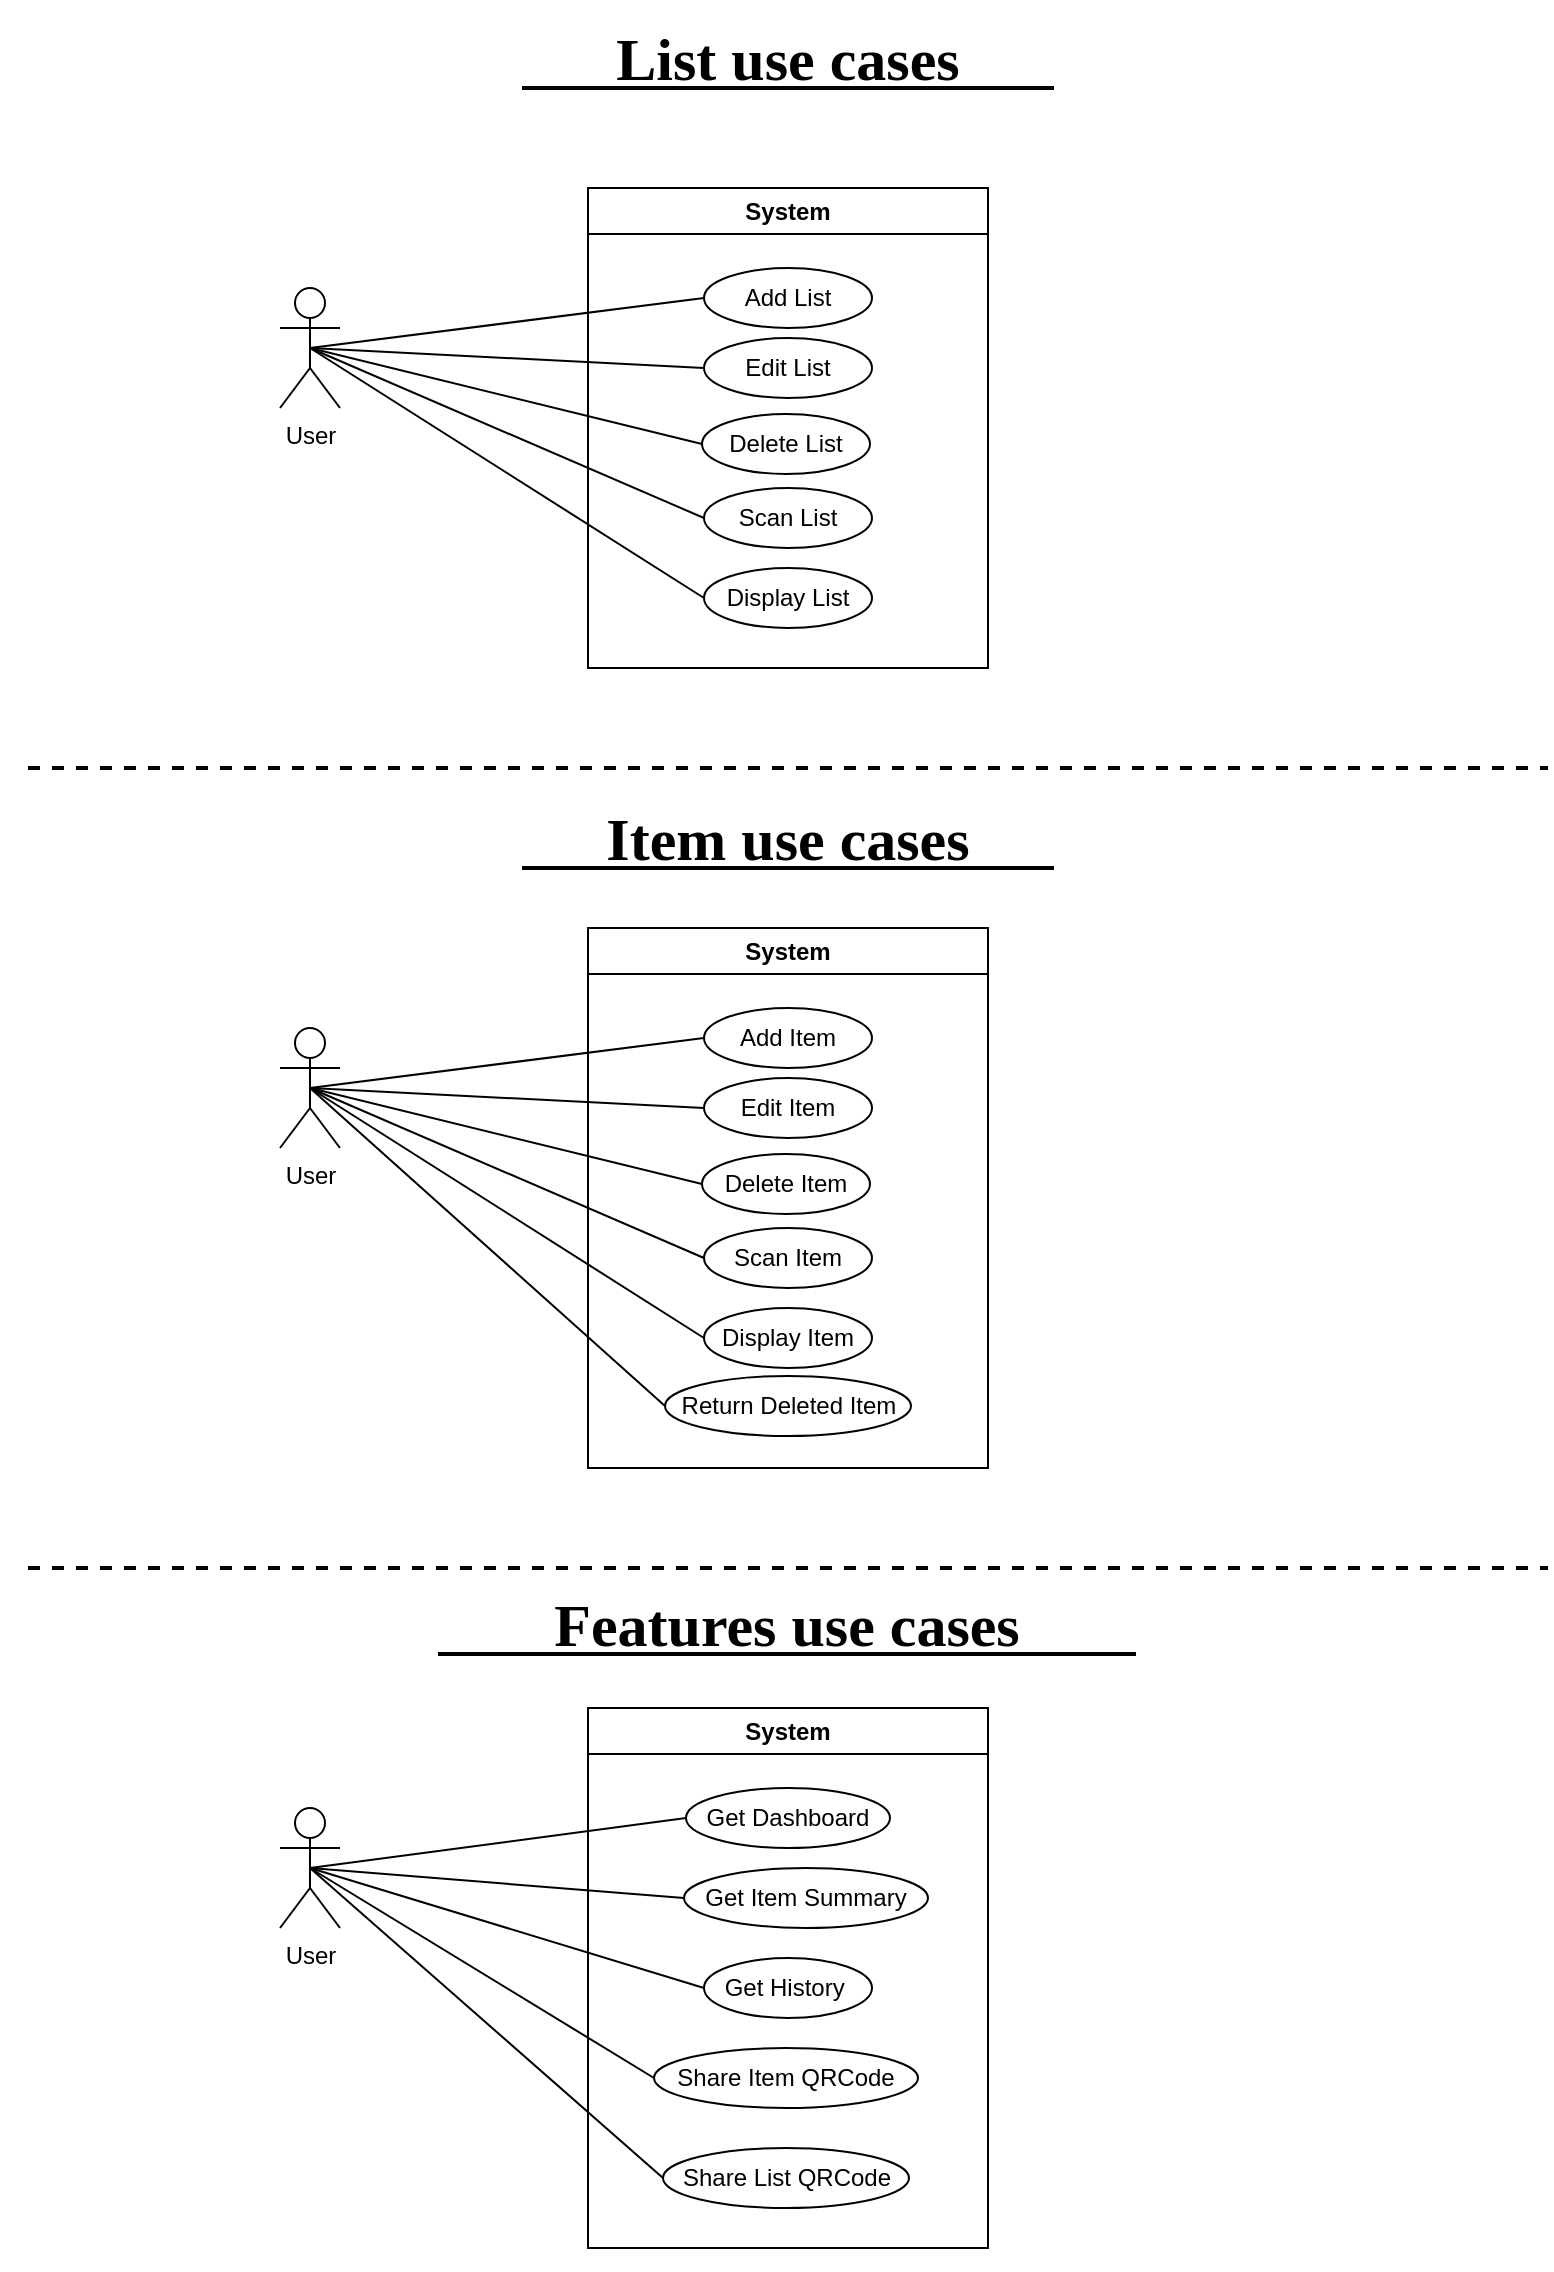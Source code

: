 <mxfile version="26.0.16">
  <diagram name="Page-1" id="49eF8uJLG_pSf2Ay2DIn">
    <mxGraphModel dx="2271" dy="1422" grid="1" gridSize="10" guides="1" tooltips="1" connect="1" arrows="1" fold="1" page="1" pageScale="1" pageWidth="827" pageHeight="1169" math="0" shadow="0">
      <root>
        <mxCell id="0" />
        <mxCell id="1" parent="0" />
        <mxCell id="8vj2ocZiXbvmfxnJufnY-4" value="" style="swimlane;startSize=0;strokeColor=none;fillColor=#FFFFFF;" vertex="1" parent="1">
          <mxGeometry x="20" y="15" width="774" height="1135" as="geometry" />
        </mxCell>
        <mxCell id="8vj2ocZiXbvmfxnJufnY-3" value="" style="group" vertex="1" connectable="0" parent="8vj2ocZiXbvmfxnJufnY-4">
          <mxGeometry x="14" y="14" width="760" height="1110" as="geometry" />
        </mxCell>
        <mxCell id="3AzIlzbDDk-I7jiZGV_C-35" value="System" style="swimlane;whiteSpace=wrap;html=1;" parent="8vj2ocZiXbvmfxnJufnY-3" vertex="1">
          <mxGeometry x="280" y="840" width="200" height="270" as="geometry" />
        </mxCell>
        <mxCell id="3AzIlzbDDk-I7jiZGV_C-36" value="Get Dashboard" style="ellipse;whiteSpace=wrap;html=1;" parent="3AzIlzbDDk-I7jiZGV_C-35" vertex="1">
          <mxGeometry x="49" y="40" width="102" height="30" as="geometry" />
        </mxCell>
        <mxCell id="3AzIlzbDDk-I7jiZGV_C-37" value="Get Item Summary" style="ellipse;whiteSpace=wrap;html=1;" parent="3AzIlzbDDk-I7jiZGV_C-35" vertex="1">
          <mxGeometry x="48" y="80" width="122" height="30" as="geometry" />
        </mxCell>
        <mxCell id="3AzIlzbDDk-I7jiZGV_C-38" value="Get History&amp;nbsp;" style="ellipse;whiteSpace=wrap;html=1;" parent="3AzIlzbDDk-I7jiZGV_C-35" vertex="1">
          <mxGeometry x="58" y="125" width="84" height="30" as="geometry" />
        </mxCell>
        <mxCell id="3AzIlzbDDk-I7jiZGV_C-39" value="Share Item QRCode" style="ellipse;whiteSpace=wrap;html=1;" parent="3AzIlzbDDk-I7jiZGV_C-35" vertex="1">
          <mxGeometry x="33" y="170" width="132" height="30" as="geometry" />
        </mxCell>
        <mxCell id="3AzIlzbDDk-I7jiZGV_C-41" value="Share List QRCode" style="ellipse;whiteSpace=wrap;html=1;" parent="3AzIlzbDDk-I7jiZGV_C-35" vertex="1">
          <mxGeometry x="37.5" y="220" width="123" height="30" as="geometry" />
        </mxCell>
        <mxCell id="3AzIlzbDDk-I7jiZGV_C-42" style="rounded=0;orthogonalLoop=1;jettySize=auto;html=1;exitX=0.5;exitY=0.5;exitDx=0;exitDy=0;exitPerimeter=0;entryX=0;entryY=0.5;entryDx=0;entryDy=0;endArrow=none;startFill=0;" parent="8vj2ocZiXbvmfxnJufnY-3" source="3AzIlzbDDk-I7jiZGV_C-48" target="3AzIlzbDDk-I7jiZGV_C-36" edge="1">
          <mxGeometry relative="1" as="geometry" />
        </mxCell>
        <mxCell id="3AzIlzbDDk-I7jiZGV_C-43" style="rounded=0;orthogonalLoop=1;jettySize=auto;html=1;exitX=0.5;exitY=0.5;exitDx=0;exitDy=0;exitPerimeter=0;entryX=0;entryY=0.5;entryDx=0;entryDy=0;endArrow=none;startFill=0;" parent="8vj2ocZiXbvmfxnJufnY-3" source="3AzIlzbDDk-I7jiZGV_C-48" target="3AzIlzbDDk-I7jiZGV_C-37" edge="1">
          <mxGeometry relative="1" as="geometry" />
        </mxCell>
        <mxCell id="3AzIlzbDDk-I7jiZGV_C-44" style="edgeStyle=none;shape=connector;rounded=0;orthogonalLoop=1;jettySize=auto;html=1;exitX=0.5;exitY=0.5;exitDx=0;exitDy=0;exitPerimeter=0;entryX=0;entryY=0.5;entryDx=0;entryDy=0;strokeColor=default;align=center;verticalAlign=middle;fontFamily=Helvetica;fontSize=11;fontColor=default;labelBackgroundColor=default;startFill=0;endArrow=none;" parent="8vj2ocZiXbvmfxnJufnY-3" source="3AzIlzbDDk-I7jiZGV_C-48" target="3AzIlzbDDk-I7jiZGV_C-38" edge="1">
          <mxGeometry relative="1" as="geometry" />
        </mxCell>
        <mxCell id="3AzIlzbDDk-I7jiZGV_C-45" style="edgeStyle=none;shape=connector;rounded=0;orthogonalLoop=1;jettySize=auto;html=1;exitX=0.5;exitY=0.5;exitDx=0;exitDy=0;exitPerimeter=0;entryX=0;entryY=0.5;entryDx=0;entryDy=0;strokeColor=default;align=center;verticalAlign=middle;fontFamily=Helvetica;fontSize=11;fontColor=default;labelBackgroundColor=default;startFill=0;endArrow=none;" parent="8vj2ocZiXbvmfxnJufnY-3" source="3AzIlzbDDk-I7jiZGV_C-48" target="3AzIlzbDDk-I7jiZGV_C-39" edge="1">
          <mxGeometry relative="1" as="geometry" />
        </mxCell>
        <mxCell id="3AzIlzbDDk-I7jiZGV_C-47" style="edgeStyle=none;shape=connector;rounded=0;orthogonalLoop=1;jettySize=auto;html=1;exitX=0.5;exitY=0.5;exitDx=0;exitDy=0;exitPerimeter=0;entryX=0;entryY=0.5;entryDx=0;entryDy=0;strokeColor=default;align=center;verticalAlign=middle;fontFamily=Helvetica;fontSize=11;fontColor=default;labelBackgroundColor=default;startFill=0;endArrow=none;" parent="8vj2ocZiXbvmfxnJufnY-3" source="3AzIlzbDDk-I7jiZGV_C-48" target="3AzIlzbDDk-I7jiZGV_C-41" edge="1">
          <mxGeometry relative="1" as="geometry" />
        </mxCell>
        <mxCell id="3AzIlzbDDk-I7jiZGV_C-1" value="System" style="swimlane;whiteSpace=wrap;html=1;" parent="8vj2ocZiXbvmfxnJufnY-3" vertex="1">
          <mxGeometry x="280" y="80" width="200" height="240" as="geometry" />
        </mxCell>
        <mxCell id="3AzIlzbDDk-I7jiZGV_C-4" value="Add List" style="ellipse;whiteSpace=wrap;html=1;" parent="3AzIlzbDDk-I7jiZGV_C-1" vertex="1">
          <mxGeometry x="58" y="40" width="84" height="30" as="geometry" />
        </mxCell>
        <mxCell id="3AzIlzbDDk-I7jiZGV_C-8" value="Edit List" style="ellipse;whiteSpace=wrap;html=1;" parent="3AzIlzbDDk-I7jiZGV_C-1" vertex="1">
          <mxGeometry x="58" y="75" width="84" height="30" as="geometry" />
        </mxCell>
        <mxCell id="3AzIlzbDDk-I7jiZGV_C-9" value="Delete List" style="ellipse;whiteSpace=wrap;html=1;" parent="3AzIlzbDDk-I7jiZGV_C-1" vertex="1">
          <mxGeometry x="57" y="113" width="84" height="30" as="geometry" />
        </mxCell>
        <mxCell id="3AzIlzbDDk-I7jiZGV_C-12" value="Scan List" style="ellipse;whiteSpace=wrap;html=1;" parent="3AzIlzbDDk-I7jiZGV_C-1" vertex="1">
          <mxGeometry x="58" y="150" width="84" height="30" as="geometry" />
        </mxCell>
        <mxCell id="3AzIlzbDDk-I7jiZGV_C-14" value="Display List" style="ellipse;whiteSpace=wrap;html=1;" parent="3AzIlzbDDk-I7jiZGV_C-1" vertex="1">
          <mxGeometry x="58" y="190" width="84" height="30" as="geometry" />
        </mxCell>
        <mxCell id="3AzIlzbDDk-I7jiZGV_C-7" style="rounded=0;orthogonalLoop=1;jettySize=auto;html=1;exitX=0.5;exitY=0.5;exitDx=0;exitDy=0;exitPerimeter=0;entryX=0;entryY=0.5;entryDx=0;entryDy=0;endArrow=none;startFill=0;" parent="8vj2ocZiXbvmfxnJufnY-3" source="3AzIlzbDDk-I7jiZGV_C-2" target="3AzIlzbDDk-I7jiZGV_C-4" edge="1">
          <mxGeometry relative="1" as="geometry" />
        </mxCell>
        <mxCell id="3AzIlzbDDk-I7jiZGV_C-10" style="rounded=0;orthogonalLoop=1;jettySize=auto;html=1;exitX=0.5;exitY=0.5;exitDx=0;exitDy=0;exitPerimeter=0;entryX=0;entryY=0.5;entryDx=0;entryDy=0;endArrow=none;startFill=0;" parent="8vj2ocZiXbvmfxnJufnY-3" source="3AzIlzbDDk-I7jiZGV_C-2" target="3AzIlzbDDk-I7jiZGV_C-8" edge="1">
          <mxGeometry relative="1" as="geometry" />
        </mxCell>
        <mxCell id="3AzIlzbDDk-I7jiZGV_C-11" style="edgeStyle=none;shape=connector;rounded=0;orthogonalLoop=1;jettySize=auto;html=1;exitX=0.5;exitY=0.5;exitDx=0;exitDy=0;exitPerimeter=0;entryX=0;entryY=0.5;entryDx=0;entryDy=0;strokeColor=default;align=center;verticalAlign=middle;fontFamily=Helvetica;fontSize=11;fontColor=default;labelBackgroundColor=default;startFill=0;endArrow=none;" parent="8vj2ocZiXbvmfxnJufnY-3" source="3AzIlzbDDk-I7jiZGV_C-2" target="3AzIlzbDDk-I7jiZGV_C-9" edge="1">
          <mxGeometry relative="1" as="geometry" />
        </mxCell>
        <mxCell id="3AzIlzbDDk-I7jiZGV_C-13" style="edgeStyle=none;shape=connector;rounded=0;orthogonalLoop=1;jettySize=auto;html=1;exitX=0.5;exitY=0.5;exitDx=0;exitDy=0;exitPerimeter=0;entryX=0;entryY=0.5;entryDx=0;entryDy=0;strokeColor=default;align=center;verticalAlign=middle;fontFamily=Helvetica;fontSize=11;fontColor=default;labelBackgroundColor=default;startFill=0;endArrow=none;" parent="8vj2ocZiXbvmfxnJufnY-3" source="3AzIlzbDDk-I7jiZGV_C-2" target="3AzIlzbDDk-I7jiZGV_C-12" edge="1">
          <mxGeometry relative="1" as="geometry" />
        </mxCell>
        <mxCell id="3AzIlzbDDk-I7jiZGV_C-15" style="edgeStyle=none;shape=connector;rounded=0;orthogonalLoop=1;jettySize=auto;html=1;exitX=0.5;exitY=0.5;exitDx=0;exitDy=0;exitPerimeter=0;entryX=0;entryY=0.5;entryDx=0;entryDy=0;strokeColor=default;align=center;verticalAlign=middle;fontFamily=Helvetica;fontSize=11;fontColor=default;labelBackgroundColor=default;startFill=0;endArrow=none;" parent="8vj2ocZiXbvmfxnJufnY-3" source="3AzIlzbDDk-I7jiZGV_C-2" target="3AzIlzbDDk-I7jiZGV_C-14" edge="1">
          <mxGeometry relative="1" as="geometry" />
        </mxCell>
        <mxCell id="3AzIlzbDDk-I7jiZGV_C-2" value="User" style="shape=umlActor;verticalLabelPosition=bottom;verticalAlign=top;html=1;outlineConnect=0;" parent="8vj2ocZiXbvmfxnJufnY-3" vertex="1">
          <mxGeometry x="126" y="130" width="30" height="60" as="geometry" />
        </mxCell>
        <mxCell id="3AzIlzbDDk-I7jiZGV_C-5" value="&lt;font style=&quot;font-size: 30px;&quot; face=&quot;Verdana&quot;&gt;&lt;b&gt;List use cases&lt;/b&gt;&lt;/font&gt;" style="text;html=1;align=center;verticalAlign=middle;whiteSpace=wrap;rounded=0;" parent="8vj2ocZiXbvmfxnJufnY-3" vertex="1">
          <mxGeometry x="247" width="266" height="30" as="geometry" />
        </mxCell>
        <mxCell id="3AzIlzbDDk-I7jiZGV_C-6" value="" style="endArrow=none;html=1;rounded=0;entryX=0;entryY=1;entryDx=0;entryDy=0;exitX=1;exitY=1;exitDx=0;exitDy=0;strokeWidth=2;" parent="8vj2ocZiXbvmfxnJufnY-3" source="3AzIlzbDDk-I7jiZGV_C-5" target="3AzIlzbDDk-I7jiZGV_C-5" edge="1">
          <mxGeometry width="50" height="50" relative="1" as="geometry">
            <mxPoint x="116" y="120" as="sourcePoint" />
            <mxPoint x="166" y="70" as="targetPoint" />
          </mxGeometry>
        </mxCell>
        <mxCell id="3AzIlzbDDk-I7jiZGV_C-16" value="" style="endArrow=none;dashed=1;html=1;rounded=0;strokeColor=default;align=center;verticalAlign=middle;fontFamily=Helvetica;fontSize=11;fontColor=default;labelBackgroundColor=default;strokeWidth=2;" parent="8vj2ocZiXbvmfxnJufnY-3" edge="1">
          <mxGeometry width="50" height="50" relative="1" as="geometry">
            <mxPoint y="370" as="sourcePoint" />
            <mxPoint x="760" y="370" as="targetPoint" />
          </mxGeometry>
        </mxCell>
        <mxCell id="3AzIlzbDDk-I7jiZGV_C-17" value="&lt;font style=&quot;font-size: 30px;&quot; face=&quot;Verdana&quot;&gt;&lt;b&gt;Item use cases&lt;/b&gt;&lt;/font&gt;" style="text;html=1;align=center;verticalAlign=middle;whiteSpace=wrap;rounded=0;" parent="8vj2ocZiXbvmfxnJufnY-3" vertex="1">
          <mxGeometry x="247" y="390" width="266" height="30" as="geometry" />
        </mxCell>
        <mxCell id="3AzIlzbDDk-I7jiZGV_C-18" value="" style="endArrow=none;html=1;rounded=0;entryX=0;entryY=1;entryDx=0;entryDy=0;exitX=1;exitY=1;exitDx=0;exitDy=0;strokeWidth=2;" parent="8vj2ocZiXbvmfxnJufnY-3" source="3AzIlzbDDk-I7jiZGV_C-17" target="3AzIlzbDDk-I7jiZGV_C-17" edge="1">
          <mxGeometry width="50" height="50" relative="1" as="geometry">
            <mxPoint x="116" y="510" as="sourcePoint" />
            <mxPoint x="166" y="460" as="targetPoint" />
          </mxGeometry>
        </mxCell>
        <mxCell id="3AzIlzbDDk-I7jiZGV_C-20" value="System" style="swimlane;whiteSpace=wrap;html=1;" parent="8vj2ocZiXbvmfxnJufnY-3" vertex="1">
          <mxGeometry x="280" y="450" width="200" height="270" as="geometry" />
        </mxCell>
        <mxCell id="3AzIlzbDDk-I7jiZGV_C-21" value="Add Item" style="ellipse;whiteSpace=wrap;html=1;" parent="3AzIlzbDDk-I7jiZGV_C-20" vertex="1">
          <mxGeometry x="58" y="40" width="84" height="30" as="geometry" />
        </mxCell>
        <mxCell id="3AzIlzbDDk-I7jiZGV_C-22" value="Edit Item" style="ellipse;whiteSpace=wrap;html=1;" parent="3AzIlzbDDk-I7jiZGV_C-20" vertex="1">
          <mxGeometry x="58" y="75" width="84" height="30" as="geometry" />
        </mxCell>
        <mxCell id="3AzIlzbDDk-I7jiZGV_C-23" value="Delete Item" style="ellipse;whiteSpace=wrap;html=1;" parent="3AzIlzbDDk-I7jiZGV_C-20" vertex="1">
          <mxGeometry x="57" y="113" width="84" height="30" as="geometry" />
        </mxCell>
        <mxCell id="3AzIlzbDDk-I7jiZGV_C-24" value="Scan Item" style="ellipse;whiteSpace=wrap;html=1;" parent="3AzIlzbDDk-I7jiZGV_C-20" vertex="1">
          <mxGeometry x="58" y="150" width="84" height="30" as="geometry" />
        </mxCell>
        <mxCell id="3AzIlzbDDk-I7jiZGV_C-25" value="Display Item" style="ellipse;whiteSpace=wrap;html=1;" parent="3AzIlzbDDk-I7jiZGV_C-20" vertex="1">
          <mxGeometry x="58" y="190" width="84" height="30" as="geometry" />
        </mxCell>
        <mxCell id="3AzIlzbDDk-I7jiZGV_C-26" value="Return Deleted Item" style="ellipse;whiteSpace=wrap;html=1;" parent="3AzIlzbDDk-I7jiZGV_C-20" vertex="1">
          <mxGeometry x="38.5" y="224" width="123" height="30" as="geometry" />
        </mxCell>
        <mxCell id="3AzIlzbDDk-I7jiZGV_C-32" value="User" style="shape=umlActor;verticalLabelPosition=bottom;verticalAlign=top;html=1;outlineConnect=0;" parent="8vj2ocZiXbvmfxnJufnY-3" vertex="1">
          <mxGeometry x="126" y="500" width="30" height="60" as="geometry" />
        </mxCell>
        <mxCell id="3AzIlzbDDk-I7jiZGV_C-34" value="" style="endArrow=none;dashed=1;html=1;rounded=0;strokeColor=default;align=center;verticalAlign=middle;fontFamily=Helvetica;fontSize=11;fontColor=default;labelBackgroundColor=default;strokeWidth=2;" parent="8vj2ocZiXbvmfxnJufnY-3" edge="1">
          <mxGeometry width="50" height="50" relative="1" as="geometry">
            <mxPoint y="770" as="sourcePoint" />
            <mxPoint x="760" y="770" as="targetPoint" />
          </mxGeometry>
        </mxCell>
        <mxCell id="3AzIlzbDDk-I7jiZGV_C-48" value="User" style="shape=umlActor;verticalLabelPosition=bottom;verticalAlign=top;html=1;outlineConnect=0;" parent="8vj2ocZiXbvmfxnJufnY-3" vertex="1">
          <mxGeometry x="126" y="890" width="30" height="60" as="geometry" />
        </mxCell>
        <mxCell id="3AzIlzbDDk-I7jiZGV_C-49" value="&lt;font style=&quot;font-size: 30px;&quot; face=&quot;Verdana&quot;&gt;&lt;b&gt;Features use cases&lt;/b&gt;&lt;/font&gt;" style="text;html=1;align=center;verticalAlign=middle;whiteSpace=wrap;rounded=0;" parent="8vj2ocZiXbvmfxnJufnY-3" vertex="1">
          <mxGeometry x="205" y="783" width="349" height="30" as="geometry" />
        </mxCell>
        <mxCell id="3AzIlzbDDk-I7jiZGV_C-27" style="rounded=0;orthogonalLoop=1;jettySize=auto;html=1;exitX=0.5;exitY=0.5;exitDx=0;exitDy=0;exitPerimeter=0;entryX=0;entryY=0.5;entryDx=0;entryDy=0;endArrow=none;startFill=0;" parent="8vj2ocZiXbvmfxnJufnY-3" source="3AzIlzbDDk-I7jiZGV_C-32" target="3AzIlzbDDk-I7jiZGV_C-21" edge="1">
          <mxGeometry relative="1" as="geometry" />
        </mxCell>
        <mxCell id="3AzIlzbDDk-I7jiZGV_C-28" style="rounded=0;orthogonalLoop=1;jettySize=auto;html=1;exitX=0.5;exitY=0.5;exitDx=0;exitDy=0;exitPerimeter=0;entryX=0;entryY=0.5;entryDx=0;entryDy=0;endArrow=none;startFill=0;" parent="8vj2ocZiXbvmfxnJufnY-3" source="3AzIlzbDDk-I7jiZGV_C-32" target="3AzIlzbDDk-I7jiZGV_C-22" edge="1">
          <mxGeometry relative="1" as="geometry" />
        </mxCell>
        <mxCell id="3AzIlzbDDk-I7jiZGV_C-29" style="edgeStyle=none;shape=connector;rounded=0;orthogonalLoop=1;jettySize=auto;html=1;exitX=0.5;exitY=0.5;exitDx=0;exitDy=0;exitPerimeter=0;entryX=0;entryY=0.5;entryDx=0;entryDy=0;strokeColor=default;align=center;verticalAlign=middle;fontFamily=Helvetica;fontSize=11;fontColor=default;labelBackgroundColor=default;startFill=0;endArrow=none;" parent="8vj2ocZiXbvmfxnJufnY-3" source="3AzIlzbDDk-I7jiZGV_C-32" target="3AzIlzbDDk-I7jiZGV_C-23" edge="1">
          <mxGeometry relative="1" as="geometry" />
        </mxCell>
        <mxCell id="3AzIlzbDDk-I7jiZGV_C-30" style="edgeStyle=none;shape=connector;rounded=0;orthogonalLoop=1;jettySize=auto;html=1;exitX=0.5;exitY=0.5;exitDx=0;exitDy=0;exitPerimeter=0;entryX=0;entryY=0.5;entryDx=0;entryDy=0;strokeColor=default;align=center;verticalAlign=middle;fontFamily=Helvetica;fontSize=11;fontColor=default;labelBackgroundColor=default;startFill=0;endArrow=none;" parent="8vj2ocZiXbvmfxnJufnY-3" source="3AzIlzbDDk-I7jiZGV_C-32" target="3AzIlzbDDk-I7jiZGV_C-24" edge="1">
          <mxGeometry relative="1" as="geometry" />
        </mxCell>
        <mxCell id="3AzIlzbDDk-I7jiZGV_C-31" style="edgeStyle=none;shape=connector;rounded=0;orthogonalLoop=1;jettySize=auto;html=1;exitX=0.5;exitY=0.5;exitDx=0;exitDy=0;exitPerimeter=0;entryX=0;entryY=0.5;entryDx=0;entryDy=0;strokeColor=default;align=center;verticalAlign=middle;fontFamily=Helvetica;fontSize=11;fontColor=default;labelBackgroundColor=default;startFill=0;endArrow=none;" parent="8vj2ocZiXbvmfxnJufnY-3" source="3AzIlzbDDk-I7jiZGV_C-32" target="3AzIlzbDDk-I7jiZGV_C-25" edge="1">
          <mxGeometry relative="1" as="geometry" />
        </mxCell>
        <mxCell id="3AzIlzbDDk-I7jiZGV_C-33" style="edgeStyle=none;shape=connector;rounded=0;orthogonalLoop=1;jettySize=auto;html=1;exitX=0.5;exitY=0.5;exitDx=0;exitDy=0;exitPerimeter=0;entryX=0;entryY=0.5;entryDx=0;entryDy=0;strokeColor=default;align=center;verticalAlign=middle;fontFamily=Helvetica;fontSize=11;fontColor=default;labelBackgroundColor=default;startFill=0;endArrow=none;" parent="8vj2ocZiXbvmfxnJufnY-3" source="3AzIlzbDDk-I7jiZGV_C-32" target="3AzIlzbDDk-I7jiZGV_C-26" edge="1">
          <mxGeometry relative="1" as="geometry" />
        </mxCell>
        <mxCell id="8vj2ocZiXbvmfxnJufnY-2" value="" style="endArrow=none;html=1;rounded=0;exitX=0;exitY=1;exitDx=0;exitDy=0;entryX=1;entryY=1;entryDx=0;entryDy=0;strokeWidth=2;" edge="1" parent="8vj2ocZiXbvmfxnJufnY-3" source="3AzIlzbDDk-I7jiZGV_C-49" target="3AzIlzbDDk-I7jiZGV_C-49">
          <mxGeometry width="50" height="50" relative="1" as="geometry">
            <mxPoint x="186" y="890" as="sourcePoint" />
            <mxPoint x="236" y="840" as="targetPoint" />
          </mxGeometry>
        </mxCell>
      </root>
    </mxGraphModel>
  </diagram>
</mxfile>
